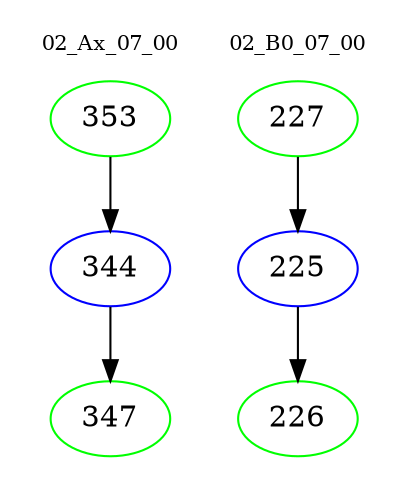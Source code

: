 digraph{
subgraph cluster_0 {
color = white
label = "02_Ax_07_00";
fontsize=10;
T0_353 [label="353", color="green"]
T0_353 -> T0_344 [color="black"]
T0_344 [label="344", color="blue"]
T0_344 -> T0_347 [color="black"]
T0_347 [label="347", color="green"]
}
subgraph cluster_1 {
color = white
label = "02_B0_07_00";
fontsize=10;
T1_227 [label="227", color="green"]
T1_227 -> T1_225 [color="black"]
T1_225 [label="225", color="blue"]
T1_225 -> T1_226 [color="black"]
T1_226 [label="226", color="green"]
}
}
